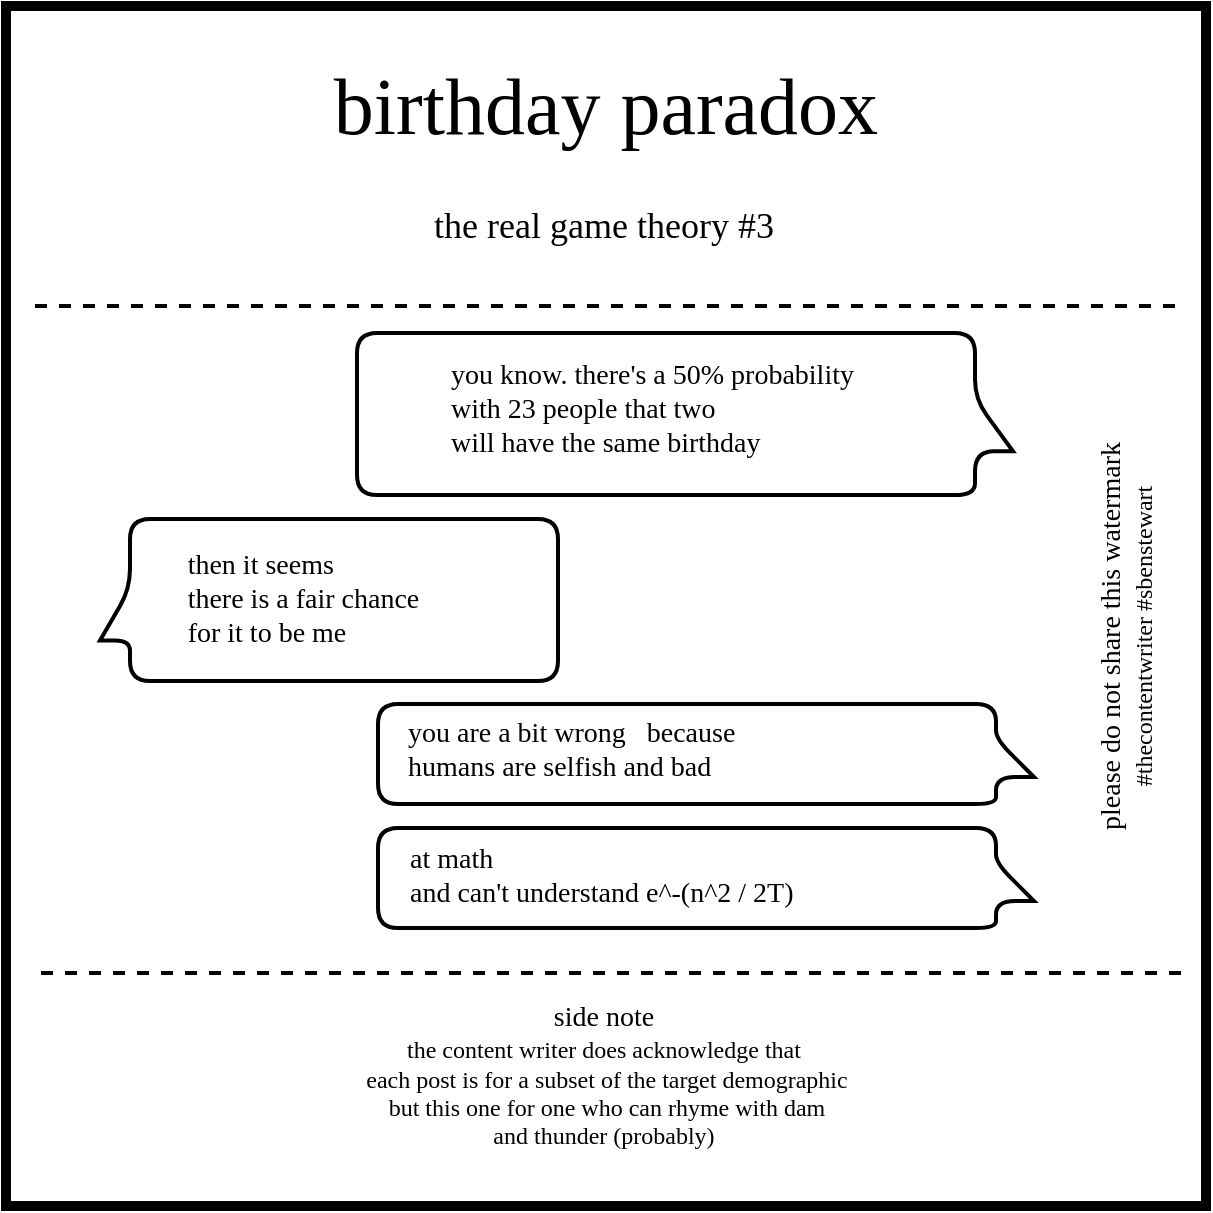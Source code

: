 <mxfile version="12.2.7" type="device" pages="1"><diagram id="dX7Dphyso45SB9-RoEhv" name="Page-1"><mxGraphModel dx="742" dy="442" grid="1" gridSize="10" guides="1" tooltips="1" connect="1" arrows="1" fold="1" page="1" pageScale="1" pageWidth="827" pageHeight="1169" math="0" shadow="0"><root><mxCell id="0"/><mxCell id="1" parent="0"/><mxCell id="nfxZPmU7g6QgWNAvG-ER-2" value="" style="whiteSpace=wrap;html=1;aspect=fixed;strokeWidth=5;" parent="1" vertex="1"><mxGeometry x="210" y="90" width="600" height="600" as="geometry"/></mxCell><mxCell id="zL8uvfotmlX2bICWoILI-7" value="&lt;div style=&quot;white-space: normal ; font-family: &amp;#34;xkcd&amp;#34; ; text-align: left ; font-size: 14px&quot;&gt;&lt;br&gt;&lt;/div&gt;" style="shape=callout;whiteSpace=wrap;html=1;perimeter=calloutPerimeter;size=19;position=0.27;position2=0.27;rotation=-90;base=26;fillColor=none;perimeterSpacing=2;rounded=1;strokeWidth=2;" vertex="1" parent="1"><mxGeometry x="509" y="130" width="81" height="328" as="geometry"/></mxCell><mxCell id="8b6ggLF4gSHIukh4vJdm-18" value="&lt;font face=&quot;xkcd&quot;&gt;&lt;span style=&quot;font-size: 40px&quot;&gt;birthday paradox&lt;/span&gt;&lt;br&gt;&lt;/font&gt;" style="text;html=1;strokeColor=none;fillColor=none;align=center;verticalAlign=middle;whiteSpace=wrap;rounded=0;" parent="1" vertex="1"><mxGeometry x="300" y="130" width="420" height="20" as="geometry"/></mxCell><mxCell id="8b6ggLF4gSHIukh4vJdm-24" value="&lt;font face=&quot;xkcd&quot;&gt;&lt;span style=&quot;font-size: 18px&quot;&gt;the real game theory #3&lt;/span&gt;&lt;br&gt;&lt;/font&gt;" style="text;html=1;strokeColor=none;fillColor=none;align=center;verticalAlign=middle;whiteSpace=wrap;rounded=0;" parent="1" vertex="1"><mxGeometry x="269" y="190" width="480" height="20" as="geometry"/></mxCell><mxCell id="8b6ggLF4gSHIukh4vJdm-30" value="" style="endArrow=none;dashed=1;html=1;strokeWidth=2;" parent="1" edge="1"><mxGeometry width="50" height="50" relative="1" as="geometry"><mxPoint x="794.5" y="240" as="sourcePoint"/><mxPoint x="219.5" y="240" as="targetPoint"/></mxGeometry></mxCell><mxCell id="k-dpR7HA_-HZ3Fbqk2lw-16" value="" style="endArrow=none;dashed=1;html=1;strokeWidth=2;" parent="1" edge="1"><mxGeometry width="50" height="50" relative="1" as="geometry"><mxPoint x="797.5" y="573.5" as="sourcePoint"/><mxPoint x="222.5" y="573.5" as="targetPoint"/></mxGeometry></mxCell><mxCell id="k-dpR7HA_-HZ3Fbqk2lw-17" value="&lt;font face=&quot;xkcd&quot;&gt;&lt;span style=&quot;font-size: 14px&quot;&gt;side note&lt;/span&gt;&lt;/font&gt;&lt;font face=&quot;xkcd&quot;&gt;&lt;br&gt;the content writer&amp;nbsp;does acknowledge that&lt;br&gt;&amp;nbsp;each post is for a subset of the target demographic&lt;br&gt;&amp;nbsp;but this one for one who can rhyme with dam&lt;br&gt;and thunder (probably)&lt;br&gt;&lt;/font&gt;" style="text;html=1;strokeColor=none;fillColor=none;align=center;verticalAlign=middle;whiteSpace=wrap;rounded=0;" parent="1" vertex="1"><mxGeometry x="315" y="590" width="388" height="70" as="geometry"/></mxCell><mxCell id="euaHSMH8fYii958cPEId-22" style="edgeStyle=orthogonalEdgeStyle;rounded=0;orthogonalLoop=1;jettySize=auto;html=1;exitX=0.5;exitY=1;exitDx=0;exitDy=0;strokeWidth=2;" parent="1" edge="1"><mxGeometry relative="1" as="geometry"><mxPoint x="661" y="451" as="sourcePoint"/><mxPoint x="661" y="451" as="targetPoint"/></mxGeometry></mxCell><mxCell id="pKVuHFSoDqtFi99w7tCS-15" value="&lt;font face=&quot;xkcd&quot;&gt;&lt;span style=&quot;font-size: 14px&quot;&gt;please do not share this watermark&lt;br&gt;&lt;/span&gt;#thecontentwriter #sbenstewart&lt;br&gt;&lt;/font&gt;" style="text;html=1;strokeColor=none;fillColor=none;align=center;verticalAlign=middle;whiteSpace=wrap;rounded=0;rotation=-90;" parent="1" vertex="1"><mxGeometry x="625" y="395" width="290" height="20" as="geometry"/></mxCell><mxCell id="zL8uvfotmlX2bICWoILI-4" value="&lt;div style=&quot;white-space: normal ; font-family: &amp;#34;xkcd&amp;#34; ; text-align: left ; font-size: 14px&quot;&gt;&lt;br&gt;&lt;/div&gt;" style="shape=callout;whiteSpace=wrap;html=1;perimeter=calloutPerimeter;size=15;position=0.43;position2=0.75;rotation=90;base=26;fillColor=none;perimeterSpacing=2;rounded=1;strokeWidth=2;" vertex="1" parent="1"><mxGeometry x="331" y="272.5" width="81" height="229" as="geometry"/></mxCell><mxCell id="zL8uvfotmlX2bICWoILI-5" value="&lt;div style=&quot;font-family: &amp;#34;xkcd&amp;#34; ; text-align: left ; font-size: 14px&quot;&gt;you know. there's a 50% probability&amp;nbsp;&lt;/div&gt;&lt;div style=&quot;font-family: &amp;#34;xkcd&amp;#34; ; text-align: left ; font-size: 14px&quot;&gt;with 23 people&amp;nbsp;&lt;span&gt;that two&amp;nbsp;&lt;/span&gt;&lt;/div&gt;&lt;div style=&quot;font-family: &amp;#34;xkcd&amp;#34; ; text-align: left ; font-size: 14px&quot;&gt;&lt;span&gt;will have the same birthday&lt;/span&gt;&lt;/div&gt;" style="text;html=1;strokeColor=none;fillColor=none;align=center;verticalAlign=middle;whiteSpace=wrap;rounded=0;" vertex="1" parent="1"><mxGeometry x="360" y="282" width="350" height="20" as="geometry"/></mxCell><mxCell id="zL8uvfotmlX2bICWoILI-8" value="&lt;div style=&quot;font-family: &amp;#34;xkcd&amp;#34; ; text-align: left ; font-size: 14px&quot;&gt;then it seems&lt;/div&gt;&lt;div style=&quot;font-family: &amp;#34;xkcd&amp;#34; ; text-align: left ; font-size: 14px&quot;&gt;there is a fair chance&amp;nbsp;&lt;/div&gt;&lt;div style=&quot;font-family: &amp;#34;xkcd&amp;#34; ; text-align: left ; font-size: 14px&quot;&gt;for it to be me&lt;/div&gt;" style="text;html=1;strokeColor=none;fillColor=none;align=center;verticalAlign=middle;whiteSpace=wrap;rounded=0;" vertex="1" parent="1"><mxGeometry x="262.5" y="376.5" width="195" height="20" as="geometry"/></mxCell><mxCell id="zL8uvfotmlX2bICWoILI-9" value="&lt;div style=&quot;white-space: normal ; font-family: &amp;#34;xkcd&amp;#34; ; text-align: left ; font-size: 14px&quot;&gt;&lt;br&gt;&lt;/div&gt;" style="shape=callout;whiteSpace=wrap;html=1;perimeter=calloutPerimeter;size=19;position=0.27;position2=0.27;rotation=-90;base=19;fillColor=none;perimeterSpacing=2;rounded=1;strokeWidth=2;" vertex="1" parent="1"><mxGeometry x="535" y="300" width="50" height="328" as="geometry"/></mxCell><mxCell id="zL8uvfotmlX2bICWoILI-10" value="&lt;div style=&quot;font-family: &amp;#34;xkcd&amp;#34; ; text-align: left ; font-size: 14px&quot;&gt;you are a bit wrong&amp;nbsp; &amp;nbsp;&lt;span&gt;because humans&amp;nbsp;&lt;/span&gt;&lt;span&gt;are&amp;nbsp;&lt;/span&gt;&lt;span&gt;selfish and bad&lt;/span&gt;&lt;/div&gt;" style="text;html=1;strokeColor=none;fillColor=none;align=center;verticalAlign=middle;whiteSpace=wrap;rounded=0;" vertex="1" parent="1"><mxGeometry x="410" y="452" width="270" height="20" as="geometry"/></mxCell><mxCell id="zL8uvfotmlX2bICWoILI-11" value="&lt;div style=&quot;white-space: normal ; font-family: &amp;#34;xkcd&amp;#34; ; text-align: left ; font-size: 14px&quot;&gt;&lt;br&gt;&lt;/div&gt;" style="shape=callout;whiteSpace=wrap;html=1;perimeter=calloutPerimeter;size=19;position=0.27;position2=0.27;rotation=-90;base=19;fillColor=none;perimeterSpacing=2;rounded=1;strokeWidth=2;" vertex="1" parent="1"><mxGeometry x="535" y="362" width="50" height="328" as="geometry"/></mxCell><mxCell id="zL8uvfotmlX2bICWoILI-13" value="&lt;div style=&quot;font-family: &amp;#34;xkcd&amp;#34; ; font-size: 14px&quot;&gt;at math&lt;/div&gt;&lt;div style=&quot;font-family: &amp;#34;xkcd&amp;#34; ; font-size: 14px&quot;&gt;and can't understand e^-(n^2 / 2T)&lt;/div&gt;" style="text;html=1;strokeColor=none;fillColor=none;align=left;verticalAlign=middle;whiteSpace=wrap;rounded=0;" vertex="1" parent="1"><mxGeometry x="410" y="515" width="270" height="20" as="geometry"/></mxCell></root></mxGraphModel></diagram></mxfile>